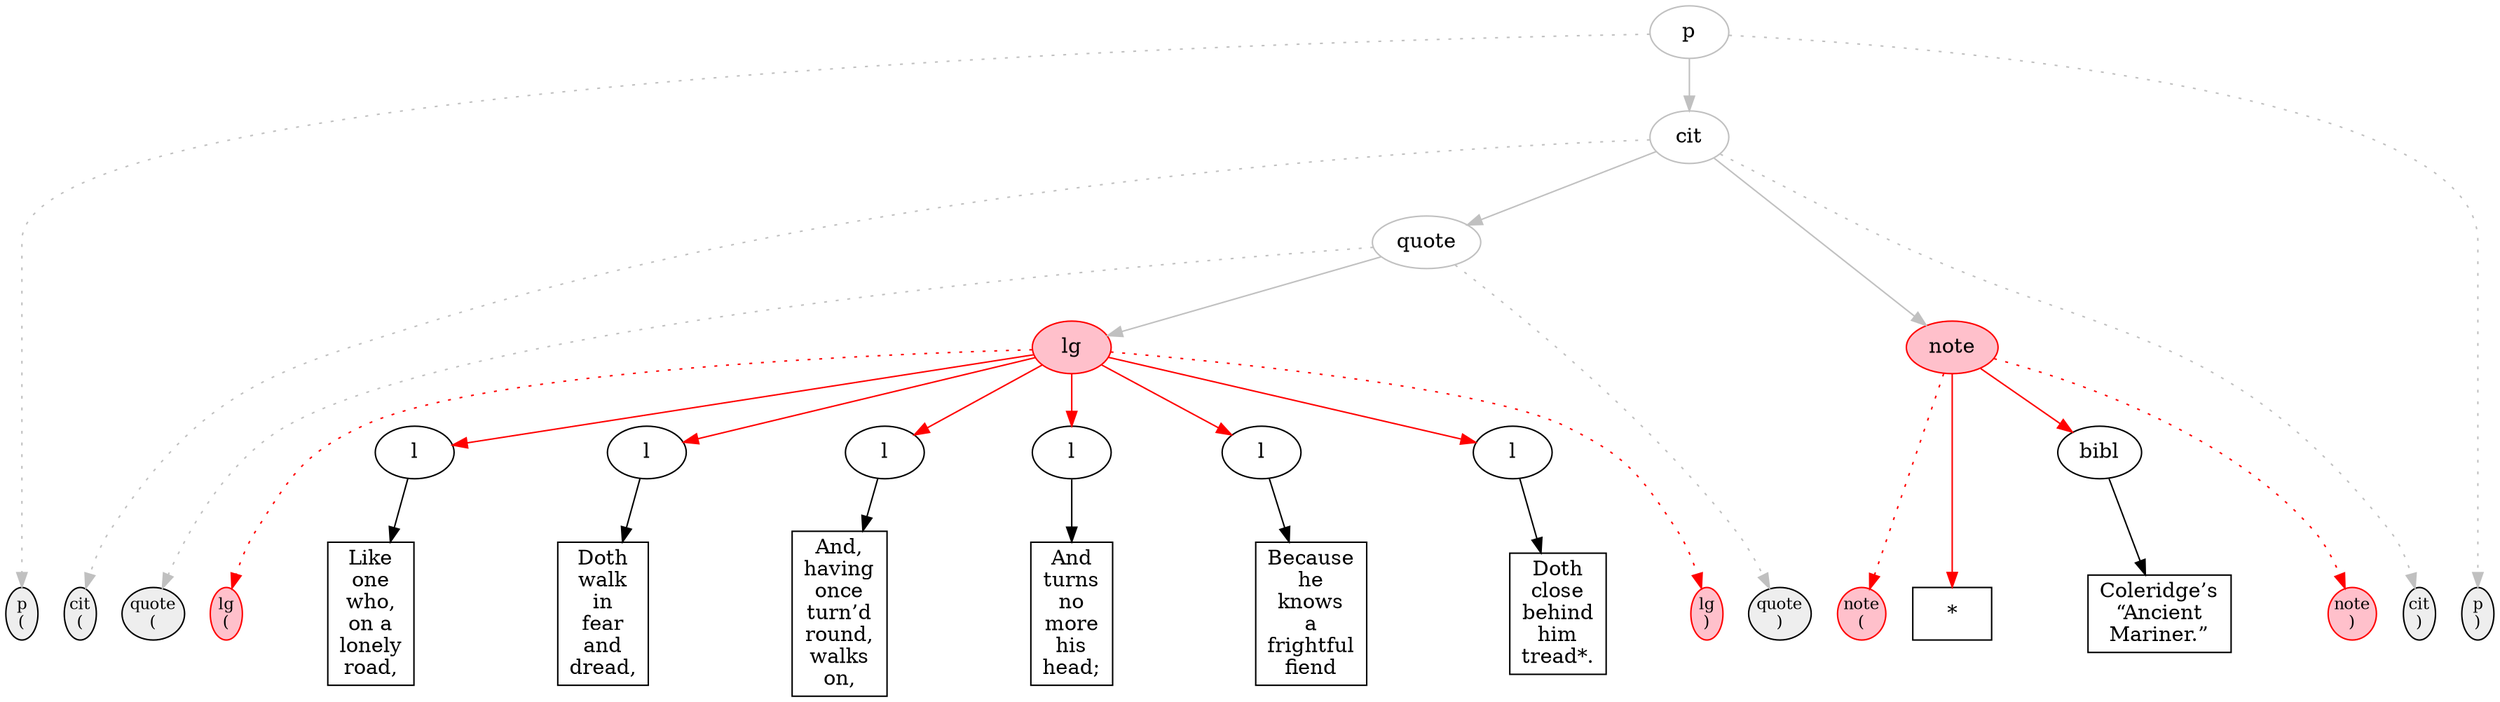 digraph { 
  node [ordering=out]; 
  subgraph { 
    rank=same; 
// p_0 is future at 
start_p_0 [label="p\n(", shape=ellipse, width=0.3, margin=0, fontsize=11, color=black, style=filled, fillcolor="#EEEEEE"];
end_p_0 [label="p\n)", shape=ellipse, width=0.3, margin=0, fontsize=11, color=black, style=filled, fillcolor="#EEEEEE"];
// pcd1 is past at 
// cit_0 is future at 
start_cit_0 [label="cit\n(", shape=ellipse, width=0.3, margin=0, fontsize=11, color=black, style=filled, fillcolor="#EEEEEE"];
end_cit_0 [label="cit\n)", shape=ellipse, width=0.3, margin=0, fontsize=11, color=black, style=filled, fillcolor="#EEEEEE"];
// pcd2 is past at 
// quote_0 is future at 
start_quote_0 [label="quote\n(", shape=ellipse, width=0.3, margin=0, fontsize=11, color=black, style=filled, fillcolor="#EEEEEE"];
end_quote_0 [label="quote\n)", shape=ellipse, width=0.3, margin=0, fontsize=11, color=black, style=filled, fillcolor="#EEEEEE"];
// pcd3 is past at 
// lg_0 is current at 
start_lg_0 [label="lg\n(", shape=ellipse, width=0.3, margin=0, fontsize=11, color=red, style=filled, fillcolor=pink];
end_lg_0 [label="lg\n)", shape=ellipse, width=0.3, margin=0, fontsize=11, color=red, style=filled, fillcolor=pink];
// pcd4 is past at 
// l_0 is past at 
start_l_0 [label="l\n(", shape=ellipse, width=0.3, margin=0, fontsize=11, color=transparent, style=invis, fillcolor="#EEEEEE"];
end_l_0 [label="l\n)", shape=ellipse, width=0.3, margin=0, fontsize=11, color=transparent, style=invis, fillcolor="#EEEEEE"];
// pcd5 is past at 
pcd5 [shape=box, label="Like\none\nwho,\non a\nlonely\nroad,", color=black];
// pcd6 is past at 
// l_1 is past at 
start_l_1 [label="l\n(", shape=ellipse, width=0.3, margin=0, fontsize=11, color=transparent, style=invis, fillcolor="#EEEEEE"];
end_l_1 [label="l\n)", shape=ellipse, width=0.3, margin=0, fontsize=11, color=transparent, style=invis, fillcolor="#EEEEEE"];
// pcd7 is past at 
pcd7 [shape=box, label="Doth\nwalk\nin\nfear\nand\ndread,", color=black];
// pcd8 is past at 
// l_2 is past at 
start_l_2 [label="l\n(", shape=ellipse, width=0.3, margin=0, fontsize=11, color=transparent, style=invis, fillcolor="#EEEEEE"];
end_l_2 [label="l\n)", shape=ellipse, width=0.3, margin=0, fontsize=11, color=transparent, style=invis, fillcolor="#EEEEEE"];
// pcd9 is past at 
pcd9 [shape=box, label="And,\nhaving\nonce\nturn’d\nround,\nwalks\non,", color=black];
// pcd10 is past at 
// l_3 is past at 
start_l_3 [label="l\n(", shape=ellipse, width=0.3, margin=0, fontsize=11, color=transparent, style=invis, fillcolor="#EEEEEE"];
end_l_3 [label="l\n)", shape=ellipse, width=0.3, margin=0, fontsize=11, color=transparent, style=invis, fillcolor="#EEEEEE"];
// pcd11 is past at 
pcd11 [shape=box, label="And\nturns\nno\nmore\nhis\nhead;", color=black];
// pcd12 is past at 
// l_4 is past at 
start_l_4 [label="l\n(", shape=ellipse, width=0.3, margin=0, fontsize=11, color=transparent, style=invis, fillcolor="#EEEEEE"];
end_l_4 [label="l\n)", shape=ellipse, width=0.3, margin=0, fontsize=11, color=transparent, style=invis, fillcolor="#EEEEEE"];
// pcd13 is past at 
pcd13 [shape=box, label="Because\nhe\nknows\na\nfrightful\nfiend", color=black];
// pcd14 is past at 
// l_5 is past at 
start_l_5 [label="l\n(", shape=ellipse, width=0.3, margin=0, fontsize=11, color=transparent, style=invis, fillcolor="#EEEEEE"];
end_l_5 [label="l\n)", shape=ellipse, width=0.3, margin=0, fontsize=11, color=transparent, style=invis, fillcolor="#EEEEEE"];
// pcd15 is past at 
pcd15 [shape=box, label="Doth\nclose\nbehind\nhim\ntread*.", color=black];
// pcd16 is past at 
// pcd17 is past at 
// pcd18 is past at 
// note_8 is current at 
start_note_8 [label="note\n(", shape=ellipse, width=0.3, margin=0, fontsize=11, color=red, style=filled, fillcolor=pink];
end_note_8 [label="note\n)", shape=ellipse, width=0.3, margin=0, fontsize=11, color=red, style=filled, fillcolor=pink];
// pcd19 is past at 
pcd19 [shape=box, label="*\n", color=black];
// bibl_8 is past at 
start_bibl_8 [label="bibl\n(", shape=ellipse, width=0.3, margin=0, fontsize=11, color=transparent, style=invis, fillcolor="#EEEEEE"];
end_bibl_8 [label="bibl\n)", shape=ellipse, width=0.3, margin=0, fontsize=11, color=transparent, style=invis, fillcolor="#EEEEEE"];
// pcd20 is past at 
pcd20 [shape=box, label="Coleridge’s\n“Ancient\nMariner.”", color=black];
// pcd21 is past at 
// pcd22 is past at 
// pcd23 is past at 
  } 

p_0 [label=p, color=gray, shape=oval]; 
cit_0 [label=cit, color=gray, shape=oval]; 
quote_0 [label=quote, color=gray, shape=oval]; 
lg_0 [label=lg, color=red, shape=oval, style=filled, fillcolor=pink]; 
l_0 [label=l, color=black, shape=oval]; 
l_1 [label=l, color=black, shape=oval]; 
l_2 [label=l, color=black, shape=oval]; 
l_3 [label=l, color=black, shape=oval]; 
l_4 [label=l, color=black, shape=oval]; 
l_5 [label=l, color=black, shape=oval]; 
note_8 [label=note, color=red, shape=oval, style=filled, fillcolor=pink]; 
bibl_8 [label=bibl, color=black, shape=oval]; 

p_0 -> start_p_0 [color=gray, style=dotted];
p_0 -> cit_0 [color=gray, style=solid];
p_0 -> end_p_0 [color=gray, style=dotted];
cit_0 -> start_cit_0 [color=gray, style=dotted];
cit_0 -> quote_0 [color=gray, style=solid];
cit_0 -> note_8 [color=gray, style=solid];
cit_0 -> end_cit_0 [color=gray, style=dotted];
quote_0 -> start_quote_0 [color=gray, style=dotted];
quote_0 -> lg_0 [color=gray, style=solid];
quote_0 -> end_quote_0 [color=gray, style=dotted];
lg_0 -> start_lg_0 [color=red, style=dotted];
lg_0 -> l_0 [color=red, style=solid];
lg_0 -> l_1 [color=red, style=solid];
lg_0 -> l_2 [color=red, style=solid];
lg_0 -> l_3 [color=red, style=solid];
lg_0 -> l_4 [color=red, style=solid];
lg_0 -> l_5 [color=red, style=solid];
lg_0 -> end_lg_0 [color=red, style=dotted];
l_0 -> start_l_0 [color=black, style=invis, arrowhead=none];
l_0 -> pcd5 [color=black, style=solid];
l_0 -> end_l_0 [color=black, style=invis, arrowhead=none];
l_1 -> start_l_1 [color=black, style=invis, arrowhead=none];
l_1 -> pcd7 [color=black, style=solid];
l_1 -> end_l_1 [color=black, style=invis, arrowhead=none];
l_2 -> start_l_2 [color=black, style=invis, arrowhead=none];
l_2 -> pcd9 [color=black, style=solid];
l_2 -> end_l_2 [color=black, style=invis, arrowhead=none];
l_3 -> start_l_3 [color=black, style=invis, arrowhead=none];
l_3 -> pcd11 [color=black, style=solid];
l_3 -> end_l_3 [color=black, style=invis, arrowhead=none];
l_4 -> start_l_4 [color=black, style=invis, arrowhead=none];
l_4 -> pcd13 [color=black, style=solid];
l_4 -> end_l_4 [color=black, style=invis, arrowhead=none];
l_5 -> start_l_5 [color=black, style=invis, arrowhead=none];
l_5 -> pcd15 [color=black, style=solid];
l_5 -> end_l_5 [color=black, style=invis, arrowhead=none];
note_8 -> start_note_8 [color=red, style=dotted];
note_8 -> pcd19 [color=red, style=solid];
note_8 -> bibl_8 [color=red, style=solid];
note_8 -> end_note_8 [color=red, style=dotted];
bibl_8 -> start_bibl_8 [color=black, style=invis, arrowhead=none];
bibl_8 -> pcd20 [color=black, style=solid];
bibl_8 -> end_bibl_8 [color=black, style=invis, arrowhead=none];
}
